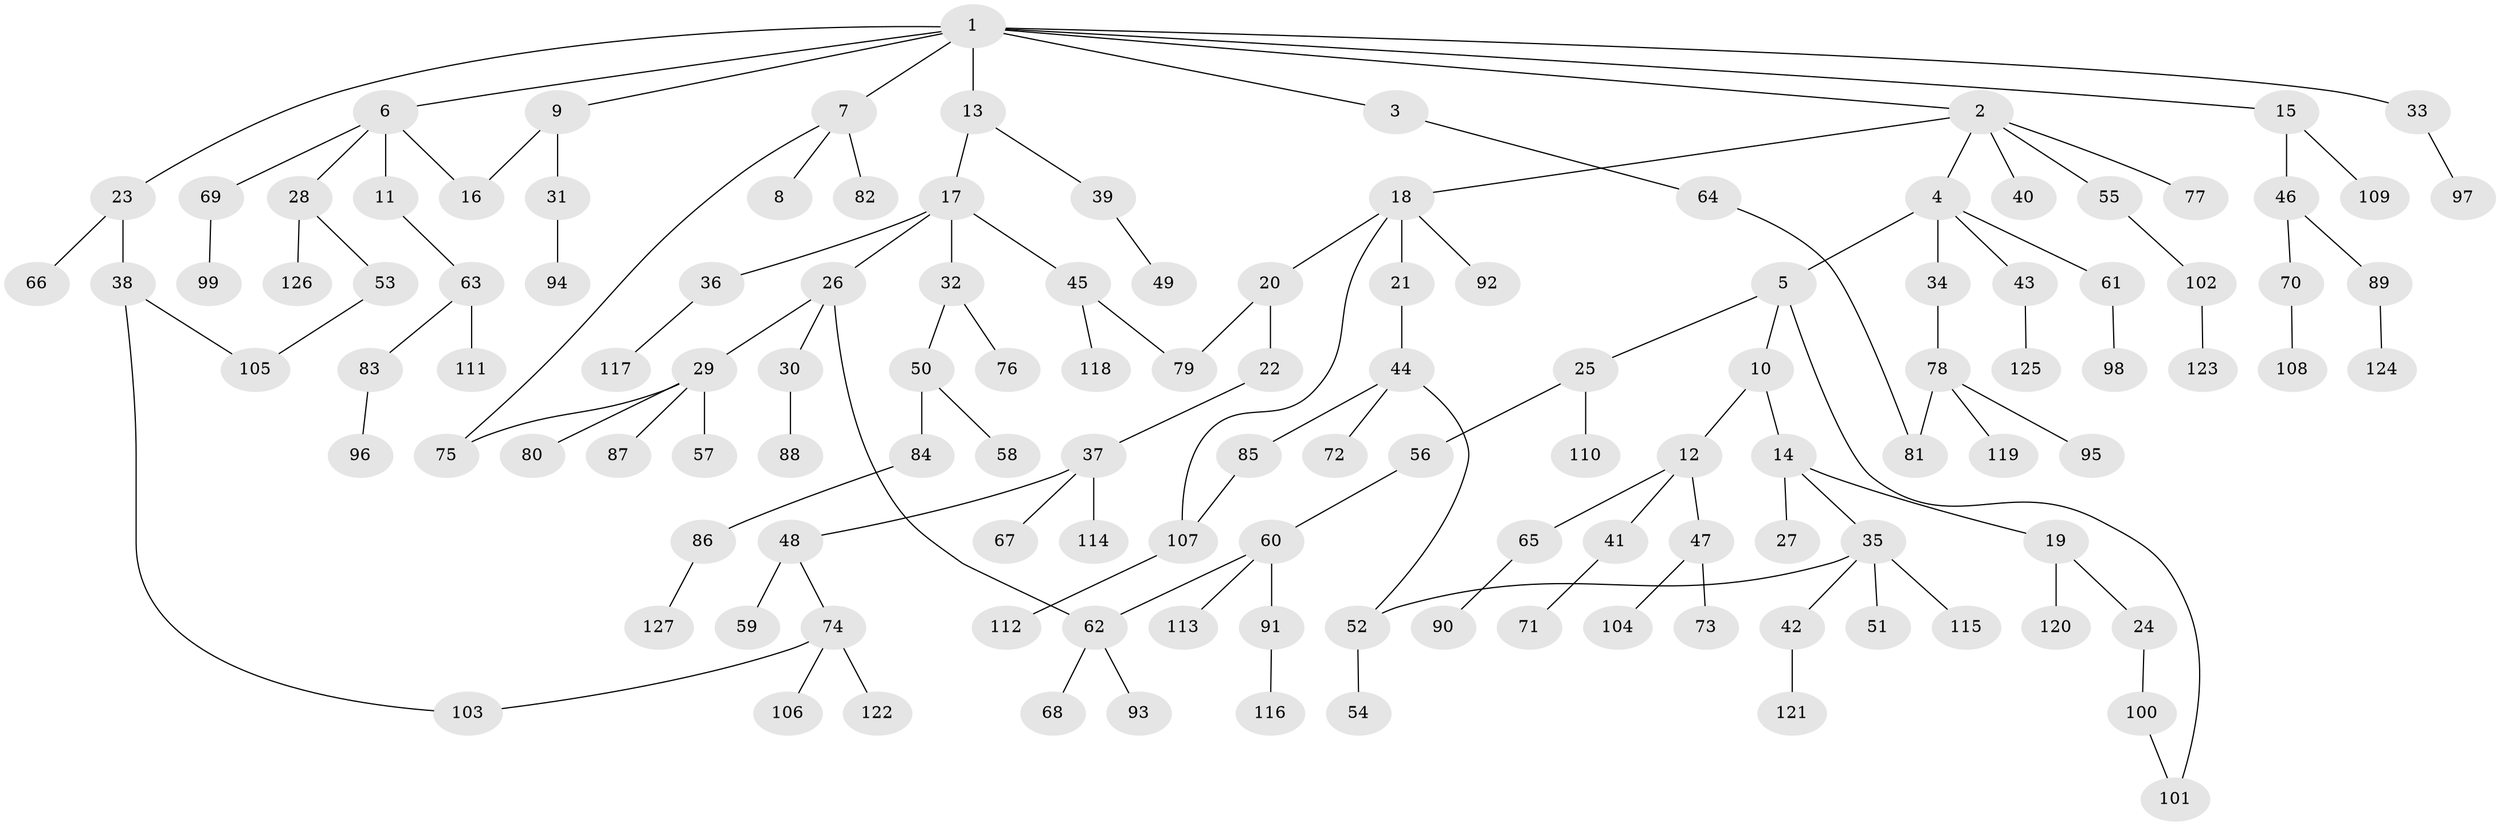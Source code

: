 // Generated by graph-tools (version 1.1) at 2025/25/03/09/25 03:25:25]
// undirected, 127 vertices, 136 edges
graph export_dot {
graph [start="1"]
  node [color=gray90,style=filled];
  1;
  2;
  3;
  4;
  5;
  6;
  7;
  8;
  9;
  10;
  11;
  12;
  13;
  14;
  15;
  16;
  17;
  18;
  19;
  20;
  21;
  22;
  23;
  24;
  25;
  26;
  27;
  28;
  29;
  30;
  31;
  32;
  33;
  34;
  35;
  36;
  37;
  38;
  39;
  40;
  41;
  42;
  43;
  44;
  45;
  46;
  47;
  48;
  49;
  50;
  51;
  52;
  53;
  54;
  55;
  56;
  57;
  58;
  59;
  60;
  61;
  62;
  63;
  64;
  65;
  66;
  67;
  68;
  69;
  70;
  71;
  72;
  73;
  74;
  75;
  76;
  77;
  78;
  79;
  80;
  81;
  82;
  83;
  84;
  85;
  86;
  87;
  88;
  89;
  90;
  91;
  92;
  93;
  94;
  95;
  96;
  97;
  98;
  99;
  100;
  101;
  102;
  103;
  104;
  105;
  106;
  107;
  108;
  109;
  110;
  111;
  112;
  113;
  114;
  115;
  116;
  117;
  118;
  119;
  120;
  121;
  122;
  123;
  124;
  125;
  126;
  127;
  1 -- 2;
  1 -- 3;
  1 -- 6;
  1 -- 7;
  1 -- 9;
  1 -- 13;
  1 -- 15;
  1 -- 23;
  1 -- 33;
  2 -- 4;
  2 -- 18;
  2 -- 40;
  2 -- 55;
  2 -- 77;
  3 -- 64;
  4 -- 5;
  4 -- 34;
  4 -- 43;
  4 -- 61;
  5 -- 10;
  5 -- 25;
  5 -- 101;
  6 -- 11;
  6 -- 28;
  6 -- 69;
  6 -- 16;
  7 -- 8;
  7 -- 75;
  7 -- 82;
  9 -- 16;
  9 -- 31;
  10 -- 12;
  10 -- 14;
  11 -- 63;
  12 -- 41;
  12 -- 47;
  12 -- 65;
  13 -- 17;
  13 -- 39;
  14 -- 19;
  14 -- 27;
  14 -- 35;
  15 -- 46;
  15 -- 109;
  17 -- 26;
  17 -- 32;
  17 -- 36;
  17 -- 45;
  18 -- 20;
  18 -- 21;
  18 -- 92;
  18 -- 107;
  19 -- 24;
  19 -- 120;
  20 -- 22;
  20 -- 79;
  21 -- 44;
  22 -- 37;
  23 -- 38;
  23 -- 66;
  24 -- 100;
  25 -- 56;
  25 -- 110;
  26 -- 29;
  26 -- 30;
  26 -- 62;
  28 -- 53;
  28 -- 126;
  29 -- 57;
  29 -- 80;
  29 -- 87;
  29 -- 75;
  30 -- 88;
  31 -- 94;
  32 -- 50;
  32 -- 76;
  33 -- 97;
  34 -- 78;
  35 -- 42;
  35 -- 51;
  35 -- 52;
  35 -- 115;
  36 -- 117;
  37 -- 48;
  37 -- 67;
  37 -- 114;
  38 -- 103;
  38 -- 105;
  39 -- 49;
  41 -- 71;
  42 -- 121;
  43 -- 125;
  44 -- 72;
  44 -- 85;
  44 -- 52;
  45 -- 79;
  45 -- 118;
  46 -- 70;
  46 -- 89;
  47 -- 73;
  47 -- 104;
  48 -- 59;
  48 -- 74;
  50 -- 58;
  50 -- 84;
  52 -- 54;
  53 -- 105;
  55 -- 102;
  56 -- 60;
  60 -- 62;
  60 -- 91;
  60 -- 113;
  61 -- 98;
  62 -- 68;
  62 -- 93;
  63 -- 83;
  63 -- 111;
  64 -- 81;
  65 -- 90;
  69 -- 99;
  70 -- 108;
  74 -- 106;
  74 -- 122;
  74 -- 103;
  78 -- 81;
  78 -- 95;
  78 -- 119;
  83 -- 96;
  84 -- 86;
  85 -- 107;
  86 -- 127;
  89 -- 124;
  91 -- 116;
  100 -- 101;
  102 -- 123;
  107 -- 112;
}
